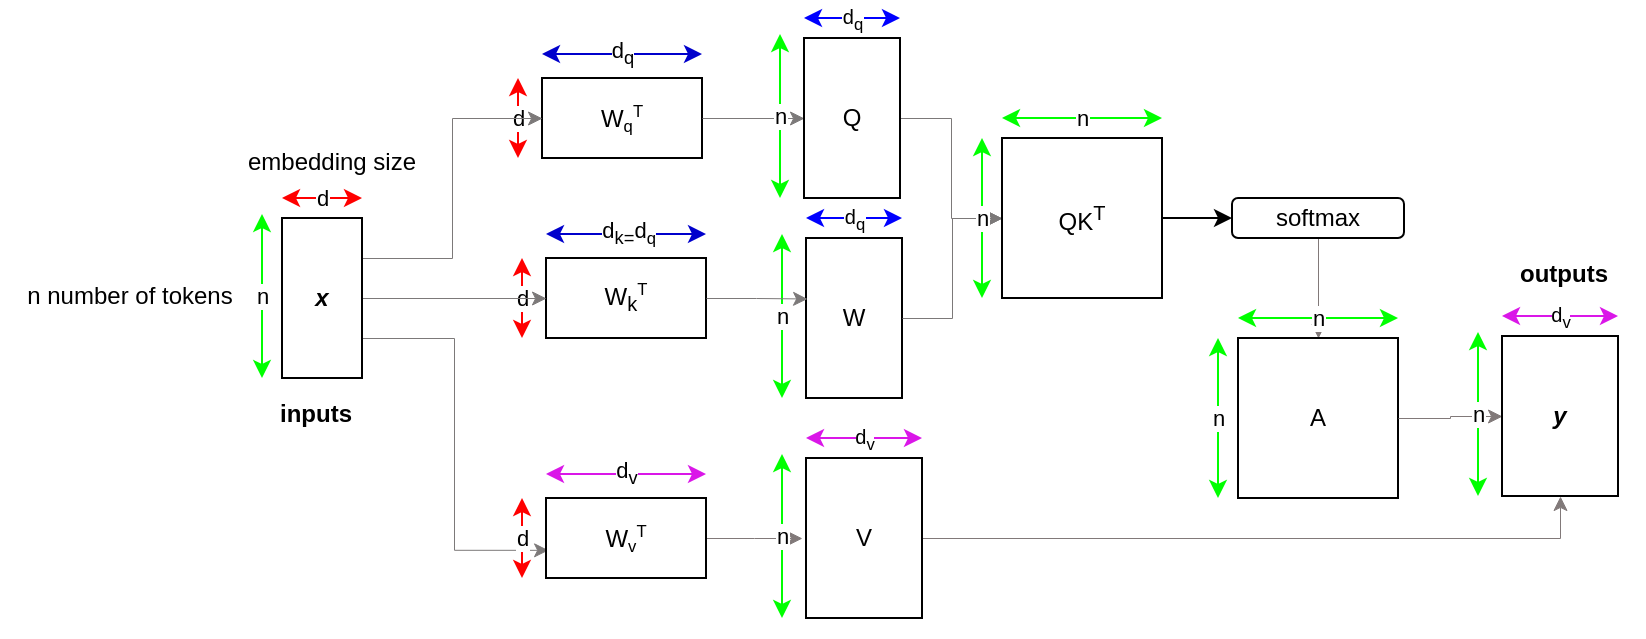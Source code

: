 <mxfile version="21.5.0" type="github">
  <diagram name="Page-1" id="GQbP6cccIJMyzw-mxkib">
    <mxGraphModel dx="934" dy="588" grid="1" gridSize="10" guides="1" tooltips="1" connect="1" arrows="1" fold="1" page="1" pageScale="1" pageWidth="850" pageHeight="1100" math="0" shadow="0">
      <root>
        <mxCell id="0" />
        <mxCell id="1" parent="0" />
        <mxCell id="4rOQTjdM369AcTlNEwz9-7" value="" style="group" vertex="1" connectable="0" parent="1">
          <mxGeometry x="278" y="118" width="92" height="52" as="geometry" />
        </mxCell>
        <mxCell id="4rOQTjdM369AcTlNEwz9-9" value="d&lt;sub&gt;q&lt;/sub&gt;" style="endArrow=classic;startArrow=classic;html=1;rounded=0;strokeColor=#0000CC;" edge="1" parent="4rOQTjdM369AcTlNEwz9-7">
          <mxGeometry width="50" height="50" relative="1" as="geometry">
            <mxPoint x="12" as="sourcePoint" />
            <mxPoint x="92" as="targetPoint" />
          </mxGeometry>
        </mxCell>
        <mxCell id="4rOQTjdM369AcTlNEwz9-10" value="d" style="endArrow=classic;startArrow=classic;html=1;rounded=0;strokeColor=#ff0000;" edge="1" parent="4rOQTjdM369AcTlNEwz9-7">
          <mxGeometry width="50" height="50" relative="1" as="geometry">
            <mxPoint y="52" as="sourcePoint" />
            <mxPoint y="12" as="targetPoint" />
          </mxGeometry>
        </mxCell>
        <mxCell id="4rOQTjdM369AcTlNEwz9-8" value="W&lt;span style=&quot;font-size: 10px;&quot;&gt;&lt;sub&gt;q&lt;/sub&gt;&lt;sup&gt;T&lt;/sup&gt;&lt;/span&gt;" style="whiteSpace=wrap;html=1;" vertex="1" parent="4rOQTjdM369AcTlNEwz9-7">
          <mxGeometry x="12" y="12" width="80" height="40" as="geometry" />
        </mxCell>
        <mxCell id="4rOQTjdM369AcTlNEwz9-18" value="" style="group" vertex="1" connectable="0" parent="1">
          <mxGeometry x="280" y="208" width="92" height="52" as="geometry" />
        </mxCell>
        <mxCell id="4rOQTjdM369AcTlNEwz9-2" value="d&lt;sub&gt;k=&lt;/sub&gt;d&lt;font size=&quot;1&quot;&gt;&lt;sub&gt;q&lt;/sub&gt;&lt;/font&gt;" style="endArrow=classic;startArrow=classic;html=1;rounded=0;strokeColor=#0000CC;align=right;" edge="1" parent="4rOQTjdM369AcTlNEwz9-18">
          <mxGeometry width="50" height="50" relative="1" as="geometry">
            <mxPoint x="12" as="sourcePoint" />
            <mxPoint x="92" as="targetPoint" />
            <Array as="points">
              <mxPoint x="80" />
              <mxPoint x="40" />
              <mxPoint x="70" />
            </Array>
          </mxGeometry>
        </mxCell>
        <mxCell id="4rOQTjdM369AcTlNEwz9-5" value="d" style="endArrow=classic;startArrow=classic;html=1;rounded=0;strokeColor=#ff0000;" edge="1" parent="4rOQTjdM369AcTlNEwz9-18">
          <mxGeometry width="50" height="50" relative="1" as="geometry">
            <mxPoint y="52" as="sourcePoint" />
            <mxPoint y="12" as="targetPoint" />
          </mxGeometry>
        </mxCell>
        <mxCell id="4rOQTjdM369AcTlNEwz9-1" value="W&lt;sub&gt;k&lt;/sub&gt;&lt;span style=&quot;font-size: 10px;&quot;&gt;&lt;sup&gt;T&lt;/sup&gt;&lt;/span&gt;" style="whiteSpace=wrap;html=1;" vertex="1" parent="4rOQTjdM369AcTlNEwz9-18">
          <mxGeometry x="12" y="12" width="80" height="40" as="geometry" />
        </mxCell>
        <mxCell id="4rOQTjdM369AcTlNEwz9-23" style="edgeStyle=orthogonalEdgeStyle;rounded=0;orthogonalLoop=1;jettySize=auto;html=1;exitX=1;exitY=0.25;exitDx=0;exitDy=0;entryX=0;entryY=0.5;entryDx=0;entryDy=0;strokeWidth=0.5;strokeColor=#7c7979;" edge="1" parent="1" source="4rOQTjdM369AcTlNEwz9-19" target="4rOQTjdM369AcTlNEwz9-8">
          <mxGeometry relative="1" as="geometry" />
        </mxCell>
        <mxCell id="4rOQTjdM369AcTlNEwz9-24" style="edgeStyle=orthogonalEdgeStyle;rounded=0;orthogonalLoop=1;jettySize=auto;html=1;exitX=1;exitY=0.5;exitDx=0;exitDy=0;entryX=0;entryY=0.5;entryDx=0;entryDy=0;strokeWidth=0.5;strokeColor=#7c7979;" edge="1" parent="1" source="4rOQTjdM369AcTlNEwz9-19" target="4rOQTjdM369AcTlNEwz9-1">
          <mxGeometry relative="1" as="geometry" />
        </mxCell>
        <mxCell id="4rOQTjdM369AcTlNEwz9-25" style="edgeStyle=orthogonalEdgeStyle;rounded=0;orthogonalLoop=1;jettySize=auto;html=1;exitX=1;exitY=0.75;exitDx=0;exitDy=0;entryX=0.013;entryY=0.648;entryDx=0;entryDy=0;strokeWidth=0.5;strokeColor=#7c7979;entryPerimeter=0;" edge="1" parent="1" source="4rOQTjdM369AcTlNEwz9-19" target="4rOQTjdM369AcTlNEwz9-12">
          <mxGeometry relative="1" as="geometry">
            <mxPoint x="210" y="230" as="sourcePoint" />
            <mxPoint x="300" y="160" as="targetPoint" />
          </mxGeometry>
        </mxCell>
        <mxCell id="4rOQTjdM369AcTlNEwz9-27" value="" style="group" vertex="1" connectable="0" parent="1">
          <mxGeometry x="150" y="190" width="50" height="90" as="geometry" />
        </mxCell>
        <mxCell id="4rOQTjdM369AcTlNEwz9-19" value="&lt;i&gt;&lt;b&gt;x&lt;/b&gt;&lt;/i&gt;" style="rounded=0;whiteSpace=wrap;html=1;" vertex="1" parent="4rOQTjdM369AcTlNEwz9-27">
          <mxGeometry x="10" y="10" width="40" height="80" as="geometry" />
        </mxCell>
        <mxCell id="4rOQTjdM369AcTlNEwz9-20" value="d" style="endArrow=classic;startArrow=classic;html=1;rounded=0;strokeColor=#ff0000;" edge="1" parent="4rOQTjdM369AcTlNEwz9-27">
          <mxGeometry width="50" height="50" relative="1" as="geometry">
            <mxPoint x="10" as="sourcePoint" />
            <mxPoint x="50" as="targetPoint" />
          </mxGeometry>
        </mxCell>
        <mxCell id="4rOQTjdM369AcTlNEwz9-21" value="n" style="endArrow=classic;startArrow=classic;html=1;rounded=0;strokeColor=#00ff00;" edge="1" parent="4rOQTjdM369AcTlNEwz9-27">
          <mxGeometry width="50" height="50" relative="1" as="geometry">
            <mxPoint y="90" as="sourcePoint" />
            <mxPoint y="8" as="targetPoint" />
          </mxGeometry>
        </mxCell>
        <mxCell id="4rOQTjdM369AcTlNEwz9-32" style="edgeStyle=orthogonalEdgeStyle;rounded=0;orthogonalLoop=1;jettySize=auto;html=1;exitX=1;exitY=0.5;exitDx=0;exitDy=0;entryX=0;entryY=0.5;entryDx=0;entryDy=0;strokeColor=#7c7979;strokeWidth=0.5;" edge="1" parent="1" source="4rOQTjdM369AcTlNEwz9-8" target="4rOQTjdM369AcTlNEwz9-29">
          <mxGeometry relative="1" as="geometry" />
        </mxCell>
        <mxCell id="4rOQTjdM369AcTlNEwz9-33" value="" style="group" vertex="1" connectable="0" parent="1">
          <mxGeometry x="410" y="200" width="60" height="90" as="geometry" />
        </mxCell>
        <mxCell id="4rOQTjdM369AcTlNEwz9-34" value="W" style="rounded=0;whiteSpace=wrap;html=1;" vertex="1" parent="4rOQTjdM369AcTlNEwz9-33">
          <mxGeometry x="12" y="10" width="48" height="80" as="geometry" />
        </mxCell>
        <mxCell id="4rOQTjdM369AcTlNEwz9-35" value="&lt;font size=&quot;1&quot;&gt;d&lt;sub&gt;q&lt;/sub&gt;&lt;/font&gt;" style="endArrow=classic;startArrow=classic;html=1;rounded=0;strokeColor=#0000ff;" edge="1" parent="4rOQTjdM369AcTlNEwz9-33">
          <mxGeometry width="50" height="50" relative="1" as="geometry">
            <mxPoint x="12" as="sourcePoint" />
            <mxPoint x="60" as="targetPoint" />
          </mxGeometry>
        </mxCell>
        <mxCell id="4rOQTjdM369AcTlNEwz9-36" value="n" style="endArrow=classic;startArrow=classic;html=1;rounded=0;strokeColor=#00ff00;" edge="1" parent="4rOQTjdM369AcTlNEwz9-33">
          <mxGeometry width="50" height="50" relative="1" as="geometry">
            <mxPoint y="90" as="sourcePoint" />
            <mxPoint y="8" as="targetPoint" />
          </mxGeometry>
        </mxCell>
        <mxCell id="4rOQTjdM369AcTlNEwz9-37" style="edgeStyle=orthogonalEdgeStyle;rounded=0;orthogonalLoop=1;jettySize=auto;html=1;strokeColor=#7c7979;strokeWidth=0.5;entryX=0.011;entryY=0.378;entryDx=0;entryDy=0;entryPerimeter=0;exitX=1;exitY=0.5;exitDx=0;exitDy=0;" edge="1" parent="1" source="4rOQTjdM369AcTlNEwz9-1" target="4rOQTjdM369AcTlNEwz9-34">
          <mxGeometry relative="1" as="geometry">
            <mxPoint x="370" y="240" as="sourcePoint" />
            <mxPoint x="420" y="240" as="targetPoint" />
          </mxGeometry>
        </mxCell>
        <mxCell id="4rOQTjdM369AcTlNEwz9-58" value="" style="edgeStyle=orthogonalEdgeStyle;rounded=0;orthogonalLoop=1;jettySize=auto;html=1;strokeWidth=0.5;strokeColor=#817979;" edge="1" parent="1" source="4rOQTjdM369AcTlNEwz9-42" target="4rOQTjdM369AcTlNEwz9-55">
          <mxGeometry relative="1" as="geometry" />
        </mxCell>
        <mxCell id="4rOQTjdM369AcTlNEwz9-42" value="softmax" style="rounded=1;whiteSpace=wrap;html=1;" vertex="1" parent="1">
          <mxGeometry x="635" y="190" width="86" height="20" as="geometry" />
        </mxCell>
        <mxCell id="4rOQTjdM369AcTlNEwz9-48" style="edgeStyle=orthogonalEdgeStyle;rounded=0;orthogonalLoop=1;jettySize=auto;html=1;exitX=1;exitY=0.5;exitDx=0;exitDy=0;strokeWidth=0.5;strokeColor=#7c7979;" edge="1" parent="1" source="4rOQTjdM369AcTlNEwz9-29" target="4rOQTjdM369AcTlNEwz9-43">
          <mxGeometry relative="1" as="geometry" />
        </mxCell>
        <mxCell id="4rOQTjdM369AcTlNEwz9-49" style="edgeStyle=orthogonalEdgeStyle;rounded=0;orthogonalLoop=1;jettySize=auto;html=1;exitX=1;exitY=0.5;exitDx=0;exitDy=0;strokeWidth=0.5;strokeColor=#7c7979;" edge="1" parent="1" source="4rOQTjdM369AcTlNEwz9-34" target="4rOQTjdM369AcTlNEwz9-43">
          <mxGeometry relative="1" as="geometry" />
        </mxCell>
        <mxCell id="4rOQTjdM369AcTlNEwz9-52" value="" style="endArrow=classic;html=1;rounded=0;exitX=1;exitY=0.5;exitDx=0;exitDy=0;entryX=0;entryY=0.5;entryDx=0;entryDy=0;" edge="1" parent="1" source="4rOQTjdM369AcTlNEwz9-43" target="4rOQTjdM369AcTlNEwz9-42">
          <mxGeometry width="50" height="50" relative="1" as="geometry">
            <mxPoint x="480" y="360" as="sourcePoint" />
            <mxPoint x="530" y="310" as="targetPoint" />
          </mxGeometry>
        </mxCell>
        <mxCell id="4rOQTjdM369AcTlNEwz9-54" value="" style="group" vertex="1" connectable="0" parent="1">
          <mxGeometry x="628" y="250" width="90" height="90" as="geometry" />
        </mxCell>
        <mxCell id="4rOQTjdM369AcTlNEwz9-55" value="A" style="whiteSpace=wrap;html=1;aspect=fixed;" vertex="1" parent="4rOQTjdM369AcTlNEwz9-54">
          <mxGeometry x="10" y="10" width="80" height="80" as="geometry" />
        </mxCell>
        <mxCell id="4rOQTjdM369AcTlNEwz9-56" value="n" style="endArrow=classic;startArrow=classic;html=1;rounded=0;strokeColor=#00ff00;" edge="1" parent="4rOQTjdM369AcTlNEwz9-54">
          <mxGeometry width="50" height="50" relative="1" as="geometry">
            <mxPoint x="10" as="sourcePoint" />
            <mxPoint x="90" as="targetPoint" />
          </mxGeometry>
        </mxCell>
        <mxCell id="4rOQTjdM369AcTlNEwz9-57" value="n" style="endArrow=classic;startArrow=classic;html=1;rounded=0;strokeColor=#00ff00;" edge="1" parent="4rOQTjdM369AcTlNEwz9-54">
          <mxGeometry width="50" height="50" relative="1" as="geometry">
            <mxPoint y="90" as="sourcePoint" />
            <mxPoint y="10" as="targetPoint" />
          </mxGeometry>
        </mxCell>
        <mxCell id="4rOQTjdM369AcTlNEwz9-60" value="" style="edgeStyle=orthogonalEdgeStyle;rounded=0;orthogonalLoop=1;jettySize=auto;html=1;strokeWidth=0.5;strokeColor=#817979;exitX=1;exitY=0.5;exitDx=0;exitDy=0;" edge="1" parent="1" source="4rOQTjdM369AcTlNEwz9-12">
          <mxGeometry relative="1" as="geometry">
            <mxPoint x="687" y="220" as="sourcePoint" />
            <mxPoint x="420" y="360" as="targetPoint" />
          </mxGeometry>
        </mxCell>
        <mxCell id="4rOQTjdM369AcTlNEwz9-66" value="" style="edgeStyle=orthogonalEdgeStyle;rounded=0;orthogonalLoop=1;jettySize=auto;html=1;strokeWidth=0.5;strokeColor=#817979;exitX=1;exitY=0.5;exitDx=0;exitDy=0;entryX=0;entryY=0.5;entryDx=0;entryDy=0;" edge="1" parent="1" source="4rOQTjdM369AcTlNEwz9-55" target="4rOQTjdM369AcTlNEwz9-63">
          <mxGeometry relative="1" as="geometry">
            <mxPoint x="383" y="370" as="sourcePoint" />
            <mxPoint x="431" y="370" as="targetPoint" />
          </mxGeometry>
        </mxCell>
        <mxCell id="4rOQTjdM369AcTlNEwz9-67" style="edgeStyle=orthogonalEdgeStyle;rounded=0;orthogonalLoop=1;jettySize=auto;html=1;exitX=1;exitY=0.5;exitDx=0;exitDy=0;entryX=0.5;entryY=1;entryDx=0;entryDy=0;strokeWidth=0.5;strokeColor=#817979;" edge="1" parent="1" source="4rOQTjdM369AcTlNEwz9-39" target="4rOQTjdM369AcTlNEwz9-63">
          <mxGeometry relative="1" as="geometry" />
        </mxCell>
        <mxCell id="4rOQTjdM369AcTlNEwz9-39" value="V" style="rounded=0;whiteSpace=wrap;html=1;" vertex="1" parent="1">
          <mxGeometry x="422" y="320" width="58" height="80" as="geometry" />
        </mxCell>
        <mxCell id="4rOQTjdM369AcTlNEwz9-40" value="&lt;font size=&quot;1&quot;&gt;d&lt;sub&gt;v&lt;/sub&gt;&lt;/font&gt;" style="endArrow=classic;startArrow=classic;html=1;rounded=0;strokeColor=#da17e8;" edge="1" parent="1">
          <mxGeometry width="50" height="50" relative="1" as="geometry">
            <mxPoint x="422" y="310" as="sourcePoint" />
            <mxPoint x="480" y="310" as="targetPoint" />
          </mxGeometry>
        </mxCell>
        <mxCell id="4rOQTjdM369AcTlNEwz9-41" value="n" style="endArrow=classic;startArrow=classic;html=1;rounded=0;strokeColor=#00ff00;" edge="1" parent="1">
          <mxGeometry width="50" height="50" relative="1" as="geometry">
            <mxPoint x="410" y="400" as="sourcePoint" />
            <mxPoint x="410" y="318" as="targetPoint" />
          </mxGeometry>
        </mxCell>
        <mxCell id="4rOQTjdM369AcTlNEwz9-28" value="" style="group" vertex="1" connectable="0" parent="1">
          <mxGeometry x="409" y="100" width="60" height="90" as="geometry" />
        </mxCell>
        <mxCell id="4rOQTjdM369AcTlNEwz9-30" value="&lt;font size=&quot;1&quot;&gt;d&lt;sub&gt;q&lt;/sub&gt;&lt;/font&gt;" style="endArrow=classic;startArrow=classic;html=1;rounded=0;strokeColor=#0000ff;" edge="1" parent="4rOQTjdM369AcTlNEwz9-28">
          <mxGeometry width="50" height="50" relative="1" as="geometry">
            <mxPoint x="12" as="sourcePoint" />
            <mxPoint x="60" as="targetPoint" />
          </mxGeometry>
        </mxCell>
        <mxCell id="4rOQTjdM369AcTlNEwz9-29" value="Q" style="rounded=0;whiteSpace=wrap;html=1;" vertex="1" parent="4rOQTjdM369AcTlNEwz9-28">
          <mxGeometry x="12" y="10" width="48" height="80" as="geometry" />
        </mxCell>
        <mxCell id="4rOQTjdM369AcTlNEwz9-31" value="n" style="endArrow=classic;startArrow=classic;html=1;rounded=0;strokeColor=#00ff00;" edge="1" parent="4rOQTjdM369AcTlNEwz9-28">
          <mxGeometry width="50" height="50" relative="1" as="geometry">
            <mxPoint y="90" as="sourcePoint" />
            <mxPoint y="8" as="targetPoint" />
          </mxGeometry>
        </mxCell>
        <mxCell id="4rOQTjdM369AcTlNEwz9-69" value="" style="group" vertex="1" connectable="0" parent="1">
          <mxGeometry x="510" y="150" width="90" height="90" as="geometry" />
        </mxCell>
        <mxCell id="4rOQTjdM369AcTlNEwz9-43" value="QK&lt;sup&gt;T&lt;/sup&gt;" style="whiteSpace=wrap;html=1;aspect=fixed;" vertex="1" parent="4rOQTjdM369AcTlNEwz9-69">
          <mxGeometry x="10" y="10" width="80" height="80" as="geometry" />
        </mxCell>
        <mxCell id="4rOQTjdM369AcTlNEwz9-44" value="n" style="endArrow=classic;startArrow=classic;html=1;rounded=0;strokeColor=#00ff00;" edge="1" parent="4rOQTjdM369AcTlNEwz9-69">
          <mxGeometry width="50" height="50" relative="1" as="geometry">
            <mxPoint x="10" as="sourcePoint" />
            <mxPoint x="90" as="targetPoint" />
          </mxGeometry>
        </mxCell>
        <mxCell id="4rOQTjdM369AcTlNEwz9-47" value="n" style="endArrow=classic;startArrow=classic;html=1;rounded=0;strokeColor=#00ff00;" edge="1" parent="4rOQTjdM369AcTlNEwz9-69">
          <mxGeometry width="50" height="50" relative="1" as="geometry">
            <mxPoint y="90" as="sourcePoint" />
            <mxPoint y="10" as="targetPoint" />
          </mxGeometry>
        </mxCell>
        <mxCell id="4rOQTjdM369AcTlNEwz9-13" value="d&lt;sub&gt;v&lt;/sub&gt;" style="endArrow=classic;startArrow=classic;html=1;rounded=0;strokeColor=#da17e8;" edge="1" parent="1">
          <mxGeometry width="50" height="50" relative="1" as="geometry">
            <mxPoint x="292" y="328" as="sourcePoint" />
            <mxPoint x="372" y="328" as="targetPoint" />
          </mxGeometry>
        </mxCell>
        <mxCell id="4rOQTjdM369AcTlNEwz9-14" value="d" style="endArrow=classic;startArrow=classic;html=1;rounded=0;strokeColor=#ff0000;" edge="1" parent="1">
          <mxGeometry width="50" height="50" relative="1" as="geometry">
            <mxPoint x="280" y="380" as="sourcePoint" />
            <mxPoint x="280" y="340" as="targetPoint" />
          </mxGeometry>
        </mxCell>
        <mxCell id="4rOQTjdM369AcTlNEwz9-12" value="W&lt;span style=&quot;font-size: 10px;&quot;&gt;&lt;sub&gt;v&lt;/sub&gt;&lt;sup&gt;T&lt;/sup&gt;&lt;/span&gt;" style="whiteSpace=wrap;html=1;" vertex="1" parent="1">
          <mxGeometry x="292" y="340" width="80" height="40" as="geometry" />
        </mxCell>
        <mxCell id="4rOQTjdM369AcTlNEwz9-70" value="" style="group" vertex="1" connectable="0" parent="1">
          <mxGeometry x="758" y="249" width="70" height="90" as="geometry" />
        </mxCell>
        <mxCell id="4rOQTjdM369AcTlNEwz9-64" value="&lt;font size=&quot;1&quot;&gt;d&lt;sub&gt;v&lt;/sub&gt;&lt;/font&gt;" style="endArrow=classic;startArrow=classic;html=1;rounded=0;strokeColor=#da17e8;" edge="1" parent="4rOQTjdM369AcTlNEwz9-70">
          <mxGeometry width="50" height="50" relative="1" as="geometry">
            <mxPoint x="12" as="sourcePoint" />
            <mxPoint x="70" as="targetPoint" />
            <Array as="points">
              <mxPoint x="33" />
            </Array>
          </mxGeometry>
        </mxCell>
        <mxCell id="4rOQTjdM369AcTlNEwz9-65" value="n" style="endArrow=classic;startArrow=classic;html=1;rounded=0;strokeColor=#00ff00;" edge="1" parent="4rOQTjdM369AcTlNEwz9-70">
          <mxGeometry width="50" height="50" relative="1" as="geometry">
            <mxPoint y="90" as="sourcePoint" />
            <mxPoint y="8" as="targetPoint" />
          </mxGeometry>
        </mxCell>
        <mxCell id="4rOQTjdM369AcTlNEwz9-63" value="&lt;b&gt;&lt;i&gt;y&lt;/i&gt;&lt;/b&gt;" style="rounded=0;whiteSpace=wrap;html=1;" vertex="1" parent="4rOQTjdM369AcTlNEwz9-70">
          <mxGeometry x="12" y="10" width="58" height="80" as="geometry" />
        </mxCell>
        <mxCell id="4rOQTjdM369AcTlNEwz9-71" value="&lt;font style=&quot;font-size: 12px;&quot;&gt;n number of tokens&lt;/font&gt;" style="text;strokeColor=none;align=center;fillColor=none;html=1;verticalAlign=middle;whiteSpace=wrap;rounded=0;" vertex="1" parent="1">
          <mxGeometry x="19" y="224" width="130" height="30" as="geometry" />
        </mxCell>
        <mxCell id="4rOQTjdM369AcTlNEwz9-72" value="&lt;font style=&quot;font-size: 12px;&quot;&gt;embedding size&lt;/font&gt;" style="text;strokeColor=none;align=center;fillColor=none;html=1;verticalAlign=middle;whiteSpace=wrap;rounded=0;" vertex="1" parent="1">
          <mxGeometry x="120" y="157" width="130" height="30" as="geometry" />
        </mxCell>
        <mxCell id="4rOQTjdM369AcTlNEwz9-74" value="&lt;font style=&quot;font-size: 12px;&quot;&gt;&lt;b&gt;inputs&lt;/b&gt;&lt;/font&gt;" style="text;strokeColor=none;align=center;fillColor=none;html=1;verticalAlign=middle;whiteSpace=wrap;rounded=0;" vertex="1" parent="1">
          <mxGeometry x="137" y="283" width="80" height="30" as="geometry" />
        </mxCell>
        <mxCell id="4rOQTjdM369AcTlNEwz9-76" value="&lt;font style=&quot;font-size: 12px;&quot;&gt;&lt;b&gt;outputs&lt;/b&gt;&lt;/font&gt;" style="text;strokeColor=none;align=center;fillColor=none;html=1;verticalAlign=middle;whiteSpace=wrap;rounded=0;" vertex="1" parent="1">
          <mxGeometry x="761" y="213" width="80" height="30" as="geometry" />
        </mxCell>
      </root>
    </mxGraphModel>
  </diagram>
</mxfile>
